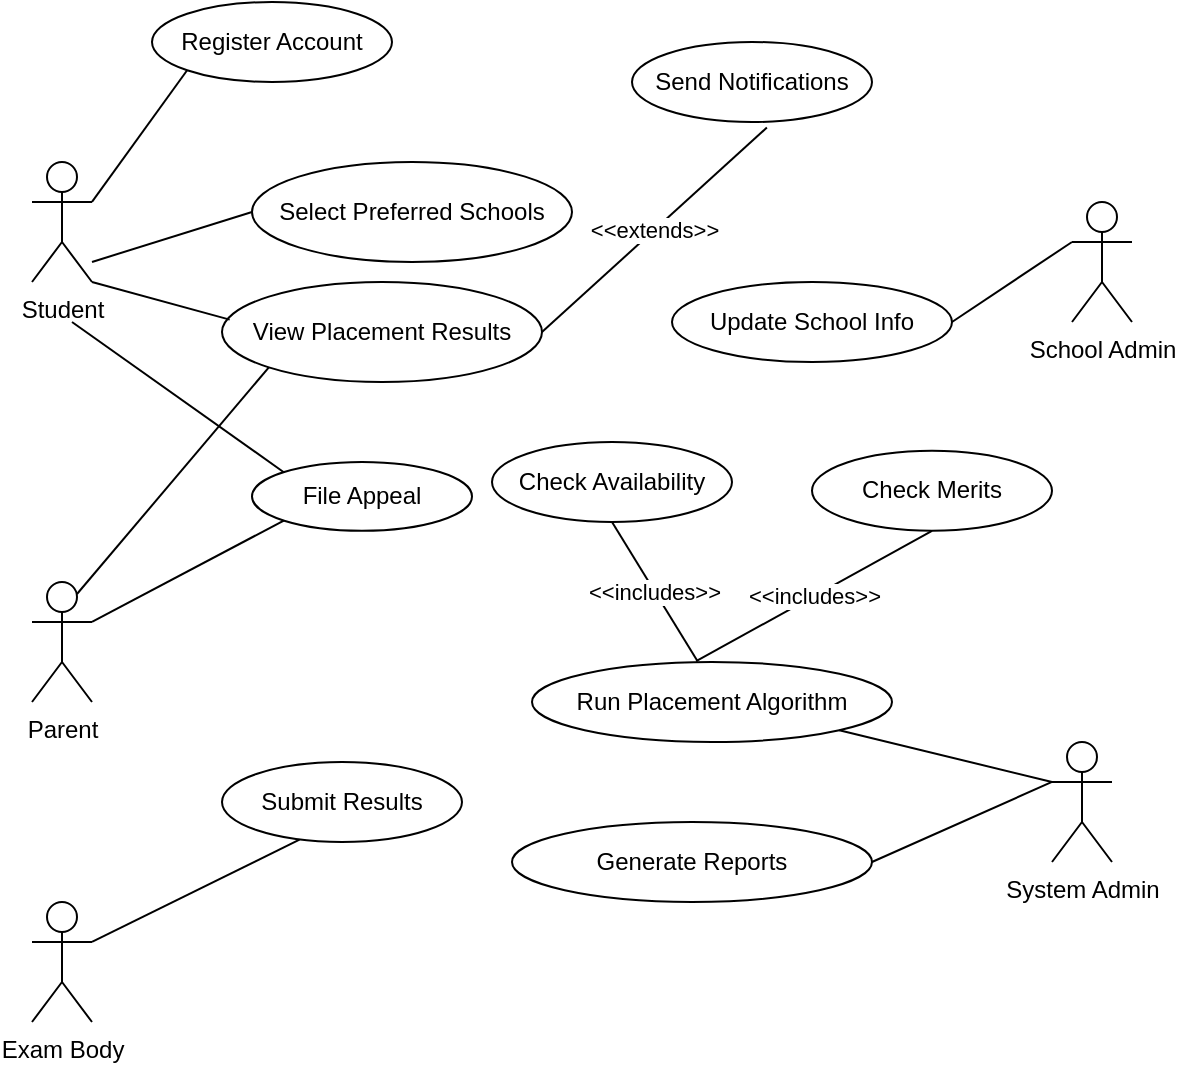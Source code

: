 <mxfile version="27.2.0">
  <diagram name="Page-1" id="StLUtPuJ96JDEHegPg66">
    <mxGraphModel dx="1071" dy="521" grid="1" gridSize="10" guides="1" tooltips="1" connect="1" arrows="1" fold="1" page="1" pageScale="1" pageWidth="850" pageHeight="1100" math="0" shadow="0">
      <root>
        <mxCell id="0" />
        <mxCell id="1" parent="0" />
        <mxCell id="uWyQLNskhSmEscIV66J8-1" value="Student" style="shape=umlActor;verticalLabelPosition=bottom;verticalAlign=top;html=1;outlineConnect=0;" parent="1" vertex="1">
          <mxGeometry x="170" y="120" width="30" height="60" as="geometry" />
        </mxCell>
        <mxCell id="uWyQLNskhSmEscIV66J8-2" value="Parent" style="shape=umlActor;verticalLabelPosition=bottom;verticalAlign=top;html=1;outlineConnect=0;" parent="1" vertex="1">
          <mxGeometry x="170" y="330" width="30" height="60" as="geometry" />
        </mxCell>
        <mxCell id="uWyQLNskhSmEscIV66J8-3" value="Exam Body" style="shape=umlActor;verticalLabelPosition=bottom;verticalAlign=top;html=1;outlineConnect=0;" parent="1" vertex="1">
          <mxGeometry x="170" y="490" width="30" height="60" as="geometry" />
        </mxCell>
        <mxCell id="uWyQLNskhSmEscIV66J8-4" value="School Admin" style="shape=umlActor;verticalLabelPosition=bottom;verticalAlign=top;html=1;outlineConnect=0;" parent="1" vertex="1">
          <mxGeometry x="690" y="140" width="30" height="60" as="geometry" />
        </mxCell>
        <mxCell id="uWyQLNskhSmEscIV66J8-5" value="System Admin" style="shape=umlActor;verticalLabelPosition=bottom;verticalAlign=top;html=1;outlineConnect=0;" parent="1" vertex="1">
          <mxGeometry x="680" y="410" width="30" height="60" as="geometry" />
        </mxCell>
        <mxCell id="uWyQLNskhSmEscIV66J8-9" value="Register Account" style="ellipse;whiteSpace=wrap;html=1;" parent="1" vertex="1">
          <mxGeometry x="230" y="40" width="120" height="40" as="geometry" />
        </mxCell>
        <mxCell id="uWyQLNskhSmEscIV66J8-10" value="Select Preferred Schools" style="ellipse;whiteSpace=wrap;html=1;" parent="1" vertex="1">
          <mxGeometry x="280" y="120" width="160" height="50" as="geometry" />
        </mxCell>
        <mxCell id="uWyQLNskhSmEscIV66J8-11" value="File Appeal" style="ellipse;whiteSpace=wrap;html=1;" parent="1" vertex="1">
          <mxGeometry x="280" y="270" width="110" height="34.38" as="geometry" />
        </mxCell>
        <mxCell id="uWyQLNskhSmEscIV66J8-12" value="View Placement Results" style="ellipse;whiteSpace=wrap;html=1;" parent="1" vertex="1">
          <mxGeometry x="265" y="180" width="160" height="50" as="geometry" />
        </mxCell>
        <mxCell id="uWyQLNskhSmEscIV66J8-18" value="" style="endArrow=none;html=1;rounded=0;entryX=0;entryY=1;entryDx=0;entryDy=0;exitX=1;exitY=0.333;exitDx=0;exitDy=0;exitPerimeter=0;" parent="1" source="uWyQLNskhSmEscIV66J8-1" target="uWyQLNskhSmEscIV66J8-9" edge="1">
          <mxGeometry width="50" height="50" relative="1" as="geometry">
            <mxPoint x="210" y="170" as="sourcePoint" />
            <mxPoint x="250" y="110" as="targetPoint" />
          </mxGeometry>
        </mxCell>
        <mxCell id="uWyQLNskhSmEscIV66J8-20" value="" style="endArrow=none;html=1;rounded=0;entryX=0;entryY=0.5;entryDx=0;entryDy=0;exitX=1;exitY=0.833;exitDx=0;exitDy=0;exitPerimeter=0;" parent="1" source="uWyQLNskhSmEscIV66J8-1" target="uWyQLNskhSmEscIV66J8-10" edge="1">
          <mxGeometry width="50" height="50" relative="1" as="geometry">
            <mxPoint x="220" y="200" as="sourcePoint" />
            <mxPoint x="270" y="150" as="targetPoint" />
          </mxGeometry>
        </mxCell>
        <mxCell id="uWyQLNskhSmEscIV66J8-21" value="" style="endArrow=none;html=1;rounded=0;entryX=0.024;entryY=0.376;entryDx=0;entryDy=0;entryPerimeter=0;exitX=1;exitY=1;exitDx=0;exitDy=0;exitPerimeter=0;" parent="1" source="uWyQLNskhSmEscIV66J8-1" target="uWyQLNskhSmEscIV66J8-12" edge="1">
          <mxGeometry width="50" height="50" relative="1" as="geometry">
            <mxPoint x="210" y="270" as="sourcePoint" />
            <mxPoint x="260" y="220" as="targetPoint" />
          </mxGeometry>
        </mxCell>
        <mxCell id="uWyQLNskhSmEscIV66J8-22" value="" style="endArrow=none;html=1;rounded=0;entryX=0;entryY=0;entryDx=0;entryDy=0;" parent="1" target="uWyQLNskhSmEscIV66J8-11" edge="1">
          <mxGeometry width="50" height="50" relative="1" as="geometry">
            <mxPoint x="190" y="200" as="sourcePoint" />
            <mxPoint x="280" y="290" as="targetPoint" />
          </mxGeometry>
        </mxCell>
        <mxCell id="uWyQLNskhSmEscIV66J8-24" value="" style="endArrow=none;html=1;rounded=0;entryX=0;entryY=1;entryDx=0;entryDy=0;exitX=0.75;exitY=0.1;exitDx=0;exitDy=0;exitPerimeter=0;" parent="1" source="uWyQLNskhSmEscIV66J8-2" target="uWyQLNskhSmEscIV66J8-12" edge="1">
          <mxGeometry width="50" height="50" relative="1" as="geometry">
            <mxPoint x="200" y="320" as="sourcePoint" />
            <mxPoint x="250" y="270" as="targetPoint" />
          </mxGeometry>
        </mxCell>
        <mxCell id="uWyQLNskhSmEscIV66J8-25" value="" style="endArrow=none;html=1;rounded=0;entryX=0;entryY=1;entryDx=0;entryDy=0;exitX=1;exitY=0.333;exitDx=0;exitDy=0;exitPerimeter=0;" parent="1" source="uWyQLNskhSmEscIV66J8-2" target="uWyQLNskhSmEscIV66J8-11" edge="1">
          <mxGeometry width="50" height="50" relative="1" as="geometry">
            <mxPoint x="220" y="370" as="sourcePoint" />
            <mxPoint x="270" y="320" as="targetPoint" />
          </mxGeometry>
        </mxCell>
        <mxCell id="uWyQLNskhSmEscIV66J8-26" value="Submit Results" style="ellipse;whiteSpace=wrap;html=1;" parent="1" vertex="1">
          <mxGeometry x="265" y="420" width="120" height="40" as="geometry" />
        </mxCell>
        <mxCell id="uWyQLNskhSmEscIV66J8-27" value="Update School Info" style="ellipse;whiteSpace=wrap;html=1;" parent="1" vertex="1">
          <mxGeometry x="490" y="180" width="140" height="40" as="geometry" />
        </mxCell>
        <mxCell id="uWyQLNskhSmEscIV66J8-28" value="" style="endArrow=none;html=1;rounded=0;entryX=0;entryY=0.333;entryDx=0;entryDy=0;entryPerimeter=0;exitX=1;exitY=0.5;exitDx=0;exitDy=0;" parent="1" source="uWyQLNskhSmEscIV66J8-27" target="uWyQLNskhSmEscIV66J8-4" edge="1">
          <mxGeometry width="50" height="50" relative="1" as="geometry">
            <mxPoint x="540" y="290" as="sourcePoint" />
            <mxPoint x="590" y="240" as="targetPoint" />
          </mxGeometry>
        </mxCell>
        <mxCell id="uWyQLNskhSmEscIV66J8-29" value="Run Placement Algorithm" style="ellipse;whiteSpace=wrap;html=1;" parent="1" vertex="1">
          <mxGeometry x="420" y="370" width="180" height="40" as="geometry" />
        </mxCell>
        <mxCell id="uWyQLNskhSmEscIV66J8-30" value="" style="endArrow=none;html=1;rounded=0;entryX=0;entryY=0.333;entryDx=0;entryDy=0;entryPerimeter=0;exitX=1;exitY=1;exitDx=0;exitDy=0;" parent="1" source="uWyQLNskhSmEscIV66J8-29" target="uWyQLNskhSmEscIV66J8-5" edge="1">
          <mxGeometry width="50" height="50" relative="1" as="geometry">
            <mxPoint x="550" y="380" as="sourcePoint" />
            <mxPoint x="600" y="330" as="targetPoint" />
          </mxGeometry>
        </mxCell>
        <mxCell id="uWyQLNskhSmEscIV66J8-31" value="Generate Reports" style="ellipse;whiteSpace=wrap;html=1;" parent="1" vertex="1">
          <mxGeometry x="410" y="450" width="180" height="40" as="geometry" />
        </mxCell>
        <mxCell id="uWyQLNskhSmEscIV66J8-32" value="" style="endArrow=none;html=1;rounded=0;entryX=0;entryY=0.333;entryDx=0;entryDy=0;entryPerimeter=0;exitX=1;exitY=0.5;exitDx=0;exitDy=0;" parent="1" source="uWyQLNskhSmEscIV66J8-31" target="uWyQLNskhSmEscIV66J8-5" edge="1">
          <mxGeometry width="50" height="50" relative="1" as="geometry">
            <mxPoint x="520" y="470" as="sourcePoint" />
            <mxPoint x="570" y="420" as="targetPoint" />
          </mxGeometry>
        </mxCell>
        <mxCell id="uWyQLNskhSmEscIV66J8-33" value="" style="endArrow=none;html=1;rounded=0;exitX=1;exitY=0.333;exitDx=0;exitDy=0;exitPerimeter=0;entryX=0.323;entryY=0.97;entryDx=0;entryDy=0;entryPerimeter=0;" parent="1" source="uWyQLNskhSmEscIV66J8-3" target="uWyQLNskhSmEscIV66J8-26" edge="1">
          <mxGeometry width="50" height="50" relative="1" as="geometry">
            <mxPoint x="220" y="530" as="sourcePoint" />
            <mxPoint x="270" y="480" as="targetPoint" />
          </mxGeometry>
        </mxCell>
        <mxCell id="uWyQLNskhSmEscIV66J8-35" value="Check Merits" style="ellipse;whiteSpace=wrap;html=1;" parent="1" vertex="1">
          <mxGeometry x="560" y="264.38" width="120" height="40" as="geometry" />
        </mxCell>
        <mxCell id="uWyQLNskhSmEscIV66J8-36" value="&amp;lt;&amp;lt;includes&amp;gt;&amp;gt;" style="endArrow=none;html=1;rounded=0;entryX=0.5;entryY=1;entryDx=0;entryDy=0;exitX=0.456;exitY=-0.01;exitDx=0;exitDy=0;exitPerimeter=0;" parent="1" source="uWyQLNskhSmEscIV66J8-29" target="uWyQLNskhSmEscIV66J8-35" edge="1">
          <mxGeometry width="50" height="50" relative="1" as="geometry">
            <mxPoint x="510" y="320" as="sourcePoint" />
            <mxPoint x="500" y="300" as="targetPoint" />
          </mxGeometry>
        </mxCell>
        <mxCell id="uWyQLNskhSmEscIV66J8-38" value="&amp;lt;&amp;lt;includes&amp;gt;&amp;gt;" style="endArrow=none;html=1;rounded=0;entryX=0.5;entryY=1;entryDx=0;entryDy=0;exitX=0.46;exitY=-0.01;exitDx=0;exitDy=0;exitPerimeter=0;" parent="1" source="uWyQLNskhSmEscIV66J8-29" target="uWyQLNskhSmEscIV66J8-39" edge="1">
          <mxGeometry width="50" height="50" relative="1" as="geometry">
            <mxPoint x="410" y="311" as="sourcePoint" />
            <mxPoint x="406" y="290" as="targetPoint" />
          </mxGeometry>
        </mxCell>
        <mxCell id="uWyQLNskhSmEscIV66J8-39" value="Check Availability" style="ellipse;whiteSpace=wrap;html=1;" parent="1" vertex="1">
          <mxGeometry x="400" y="260" width="120" height="40" as="geometry" />
        </mxCell>
        <mxCell id="uWyQLNskhSmEscIV66J8-41" value="Send Notifications" style="ellipse;whiteSpace=wrap;html=1;" parent="1" vertex="1">
          <mxGeometry x="470" y="60" width="120" height="40" as="geometry" />
        </mxCell>
        <mxCell id="uWyQLNskhSmEscIV66J8-42" value="&amp;lt;&amp;lt;extends&amp;gt;&amp;gt;" style="endArrow=none;html=1;rounded=0;entryX=0.562;entryY=1.07;entryDx=0;entryDy=0;entryPerimeter=0;exitX=1;exitY=0.5;exitDx=0;exitDy=0;" parent="1" source="uWyQLNskhSmEscIV66J8-12" target="uWyQLNskhSmEscIV66J8-41" edge="1">
          <mxGeometry width="50" height="50" relative="1" as="geometry">
            <mxPoint x="430" y="190" as="sourcePoint" />
            <mxPoint x="480" y="140" as="targetPoint" />
          </mxGeometry>
        </mxCell>
      </root>
    </mxGraphModel>
  </diagram>
</mxfile>
